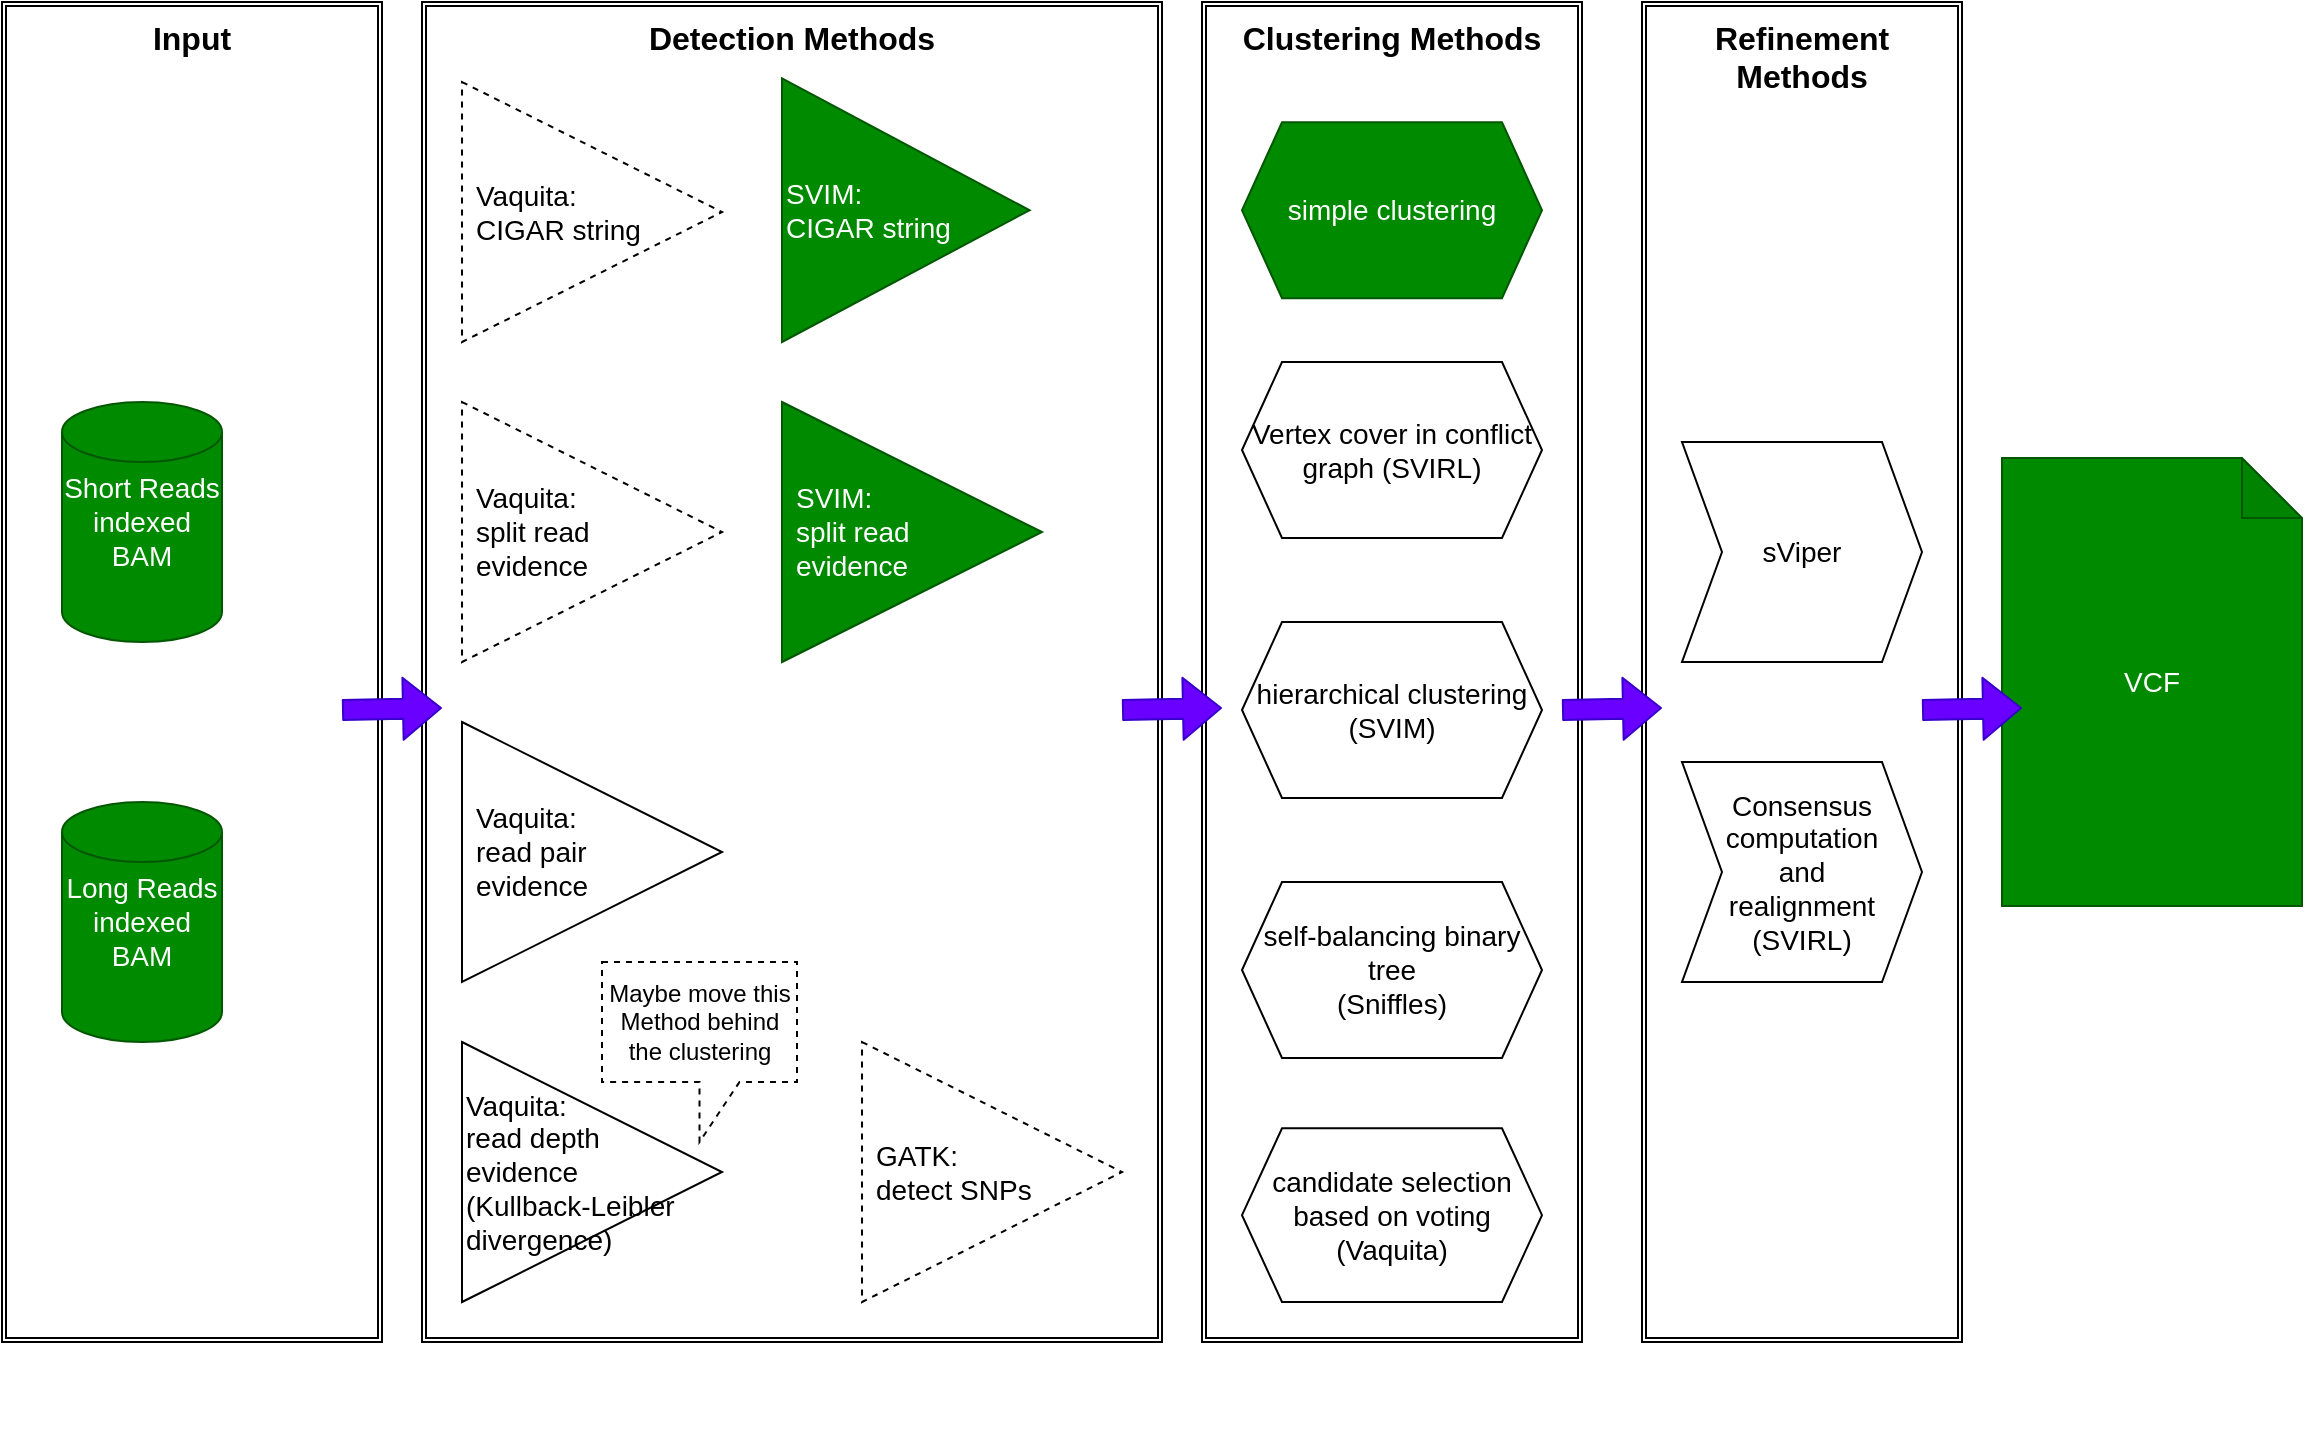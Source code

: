 <mxfile version="14.2.4" type="embed">
    <diagram id="atYmXtPYCr8DxYAoy277" name="Page-1">
        <mxGraphModel dx="1083" dy="704" grid="1" gridSize="10" guides="1" tooltips="1" connect="1" arrows="1" fold="1" page="1" pageScale="1" pageWidth="1169" pageHeight="827" math="0" shadow="0">
            <root>
                <mxCell id="0"/>
                <mxCell id="1" parent="0"/>
                <mxCell id="111" value="&lt;b&gt;&lt;font style=&quot;font-size: 16px&quot;&gt;Input&lt;br&gt;&lt;/font&gt;&lt;/b&gt;" style="shape=ext;double=1;rounded=0;whiteSpace=wrap;html=1;verticalAlign=top;" parent="1" vertex="1">
                    <mxGeometry x="10" y="60" width="190" height="670" as="geometry"/>
                </mxCell>
                <mxCell id="110" value="&lt;b&gt;&lt;font style=&quot;font-size: 16px&quot;&gt;Detection&amp;nbsp;Methods&lt;/font&gt;&lt;/b&gt;" style="shape=ext;double=1;rounded=0;whiteSpace=wrap;html=1;verticalAlign=top;" parent="1" vertex="1">
                    <mxGeometry x="220" y="60" width="370" height="670" as="geometry"/>
                </mxCell>
                <mxCell id="109" value="&lt;b&gt;&lt;font style=&quot;font-size: 16px&quot;&gt;Refinement Methods&lt;/font&gt;&lt;/b&gt;" style="shape=ext;double=1;rounded=0;whiteSpace=wrap;html=1;verticalAlign=top;" parent="1" vertex="1">
                    <mxGeometry x="830" y="60" width="160" height="670" as="geometry"/>
                </mxCell>
                <mxCell id="107" value="&lt;b&gt;&lt;font style=&quot;font-size: 16px&quot;&gt;Clustering Methods&lt;/font&gt;&lt;/b&gt;" style="shape=ext;double=1;rounded=0;whiteSpace=wrap;html=1;verticalAlign=top;" parent="1" vertex="1">
                    <mxGeometry x="610" y="60" width="190" height="670" as="geometry"/>
                </mxCell>
                <mxCell id="20" value="VCF" style="shape=note;whiteSpace=wrap;html=1;backgroundOutline=1;darkOpacity=0.05;fontSize=14;fillColor=#008a00;strokeColor=#005700;fontColor=#ffffff;" parent="1" vertex="1">
                    <mxGeometry x="1010" y="288" width="150" height="224" as="geometry"/>
                </mxCell>
                <mxCell id="44" value="sViper" style="shape=step;perimeter=stepPerimeter;whiteSpace=wrap;html=1;fixedSize=1;labelBackgroundColor=none;fontSize=14;" parent="1" vertex="1">
                    <mxGeometry x="850" y="280" width="120" height="110" as="geometry"/>
                </mxCell>
                <mxCell id="52" value="Consensus computation&lt;br&gt;and&lt;br&gt;realignment (SVIRL)" style="shape=step;perimeter=stepPerimeter;whiteSpace=wrap;html=1;fixedSize=1;labelBackgroundColor=none;fontSize=14;" parent="1" vertex="1">
                    <mxGeometry x="850" y="440" width="120" height="110" as="geometry"/>
                </mxCell>
                <mxCell id="36" value="Vaquita:&lt;br&gt;read pair&lt;br&gt;evidence" style="triangle;whiteSpace=wrap;html=1;fontSize=14;spacingLeft=5;align=left;" parent="1" vertex="1">
                    <mxGeometry x="240" y="419.998" width="130" height="130" as="geometry"/>
                </mxCell>
                <mxCell id="37" value="Vaquita: &lt;br&gt;split read &lt;br&gt;evidence" style="triangle;whiteSpace=wrap;html=1;fontSize=14;spacingLeft=5;align=left;dashed=1;" parent="1" vertex="1">
                    <mxGeometry x="240" y="260.003" width="130" height="130" as="geometry"/>
                </mxCell>
                <mxCell id="74" value="" style="group;" parent="1" vertex="1" connectable="0">
                    <mxGeometry x="630" y="270" width="150" height="440" as="geometry"/>
                </mxCell>
                <mxCell id="39" value="hierarchical clustering&lt;br style=&quot;font-size: 14px;&quot;&gt;(SVIM)" style="shape=hexagon;perimeter=hexagonPerimeter2;whiteSpace=wrap;html=1;fixedSize=1;labelBackgroundColor=none;fontSize=14;" parent="74" vertex="1">
                    <mxGeometry y="100" width="150" height="88" as="geometry"/>
                </mxCell>
                <mxCell id="40" value="self-balancing binary tree&lt;br style=&quot;font-size: 14px;&quot;&gt;(Sniffles)" style="shape=hexagon;perimeter=hexagonPerimeter2;whiteSpace=wrap;html=1;fixedSize=1;labelBackgroundColor=none;fontSize=14;" parent="74" vertex="1">
                    <mxGeometry y="230" width="150" height="88" as="geometry"/>
                </mxCell>
                <mxCell id="41" value="candidate selection based on voting&lt;br&gt;(Vaquita)" style="shape=hexagon;perimeter=hexagonPerimeter2;whiteSpace=wrap;html=1;fixedSize=1;labelBackgroundColor=none;fontSize=14;" parent="74" vertex="1">
                    <mxGeometry y="353.151" width="150" height="86.849" as="geometry"/>
                </mxCell>
                <mxCell id="35" value="Vaquita:&lt;br&gt;read depth&lt;br style=&quot;font-size: 14px&quot;&gt;evidence&lt;br&gt;(Kullback-Leibler divergence)" style="triangle;whiteSpace=wrap;html=1;fontSize=14;labelPosition=center;verticalLabelPosition=middle;align=left;verticalAlign=middle;spacing=2;spacingLeft=0;" parent="1" vertex="1">
                    <mxGeometry x="240" y="580.004" width="130" height="130" as="geometry"/>
                </mxCell>
                <mxCell id="90" value="" style="group" parent="1" vertex="1" connectable="0">
                    <mxGeometry x="40" y="260" width="80" height="520" as="geometry"/>
                </mxCell>
                <mxCell id="16" value="Short Reads indexed BAM" style="shape=cylinder2;whiteSpace=wrap;html=1;boundedLbl=1;backgroundOutline=1;size=15;labelBackgroundColor=none;fontSize=14;fillColor=#008a00;strokeColor=#005700;fontColor=#ffffff;" parent="90" vertex="1">
                    <mxGeometry width="80" height="120" as="geometry"/>
                </mxCell>
                <mxCell id="17" value="Long Reads indexed BAM" style="shape=cylinder2;whiteSpace=wrap;html=1;boundedLbl=1;backgroundOutline=1;size=15;labelBackgroundColor=none;fontSize=14;fillColor=#008a00;strokeColor=#005700;fontColor=#ffffff;" parent="90" vertex="1">
                    <mxGeometry y="200.01" width="80" height="120" as="geometry"/>
                </mxCell>
                <mxCell id="92" value="" style="group;whiteSpace=wrap;html=1;" parent="1" vertex="1" connectable="0">
                    <mxGeometry x="210" y="68.24" width="260" height="191.76" as="geometry"/>
                </mxCell>
                <mxCell id="122" value="Vaquita:&amp;nbsp;&lt;br&gt;CIGAR string" style="triangle;whiteSpace=wrap;html=1;fontSize=14;spacingLeft=5;align=left;dashed=1;" parent="92" vertex="1">
                    <mxGeometry x="30" y="31.763" width="130" height="130" as="geometry"/>
                </mxCell>
                <mxCell id="113" value="SVIM: &lt;br&gt;split read &lt;br&gt;evidence" style="triangle;whiteSpace=wrap;html=1;fontSize=14;spacingLeft=5;align=left;fillColor=#008a00;strokeColor=#005700;fontColor=#ffffff;" parent="1" vertex="1">
                    <mxGeometry x="400" y="260.003" width="130" height="130" as="geometry"/>
                </mxCell>
                <mxCell id="114" value="&lt;font style=&quot;font-size: 14px&quot;&gt;SVIM:&lt;br&gt;CIGAR string&lt;/font&gt;" style="triangle;whiteSpace=wrap;html=1;fontSize=14;spacingLeft=0;align=left;fillColor=#008a00;strokeColor=#005700;fontColor=#ffffff;" parent="1" vertex="1">
                    <mxGeometry x="400" y="98.24" width="123.81" height="131.76" as="geometry"/>
                </mxCell>
                <mxCell id="115" value="Maybe move this Method behind the clustering" style="shape=callout;whiteSpace=wrap;html=1;perimeter=calloutPerimeter;dashed=1;" parent="1" vertex="1">
                    <mxGeometry x="310" y="540" width="97.5" height="90" as="geometry"/>
                </mxCell>
                <mxCell id="116" value="simple clustering" style="shape=hexagon;perimeter=hexagonPerimeter2;whiteSpace=wrap;html=1;fixedSize=1;labelBackgroundColor=none;fontSize=14;fillColor=#008a00;strokeColor=#005700;fontColor=#ffffff;" parent="1" vertex="1">
                    <mxGeometry x="630" y="120.12" width="150" height="88" as="geometry"/>
                </mxCell>
                <mxCell id="117" value="GATK:&lt;br&gt;detect SNPs" style="triangle;whiteSpace=wrap;html=1;fontSize=14;spacingLeft=5;align=left;dashed=1;" parent="1" vertex="1">
                    <mxGeometry x="440" y="580.003" width="130" height="130" as="geometry"/>
                </mxCell>
                <mxCell id="118" value="" style="shape=flexArrow;endArrow=classic;html=1;fillColor=#6a00ff;strokeColor=#3700CC;" parent="1" edge="1">
                    <mxGeometry width="50" height="50" relative="1" as="geometry">
                        <mxPoint x="180" y="414" as="sourcePoint"/>
                        <mxPoint x="230" y="413" as="targetPoint"/>
                    </mxGeometry>
                </mxCell>
                <mxCell id="119" value="" style="shape=flexArrow;endArrow=classic;html=1;fillColor=#6a00ff;strokeColor=#3700CC;" parent="1" edge="1">
                    <mxGeometry width="50" height="50" relative="1" as="geometry">
                        <mxPoint x="570" y="414" as="sourcePoint"/>
                        <mxPoint x="620" y="413" as="targetPoint"/>
                    </mxGeometry>
                </mxCell>
                <mxCell id="120" value="" style="shape=flexArrow;endArrow=classic;html=1;fillColor=#6a00ff;strokeColor=#3700CC;" parent="1" edge="1">
                    <mxGeometry width="50" height="50" relative="1" as="geometry">
                        <mxPoint x="790" y="414" as="sourcePoint"/>
                        <mxPoint x="840" y="413" as="targetPoint"/>
                    </mxGeometry>
                </mxCell>
                <mxCell id="121" value="" style="shape=flexArrow;endArrow=classic;html=1;fillColor=#6a00ff;strokeColor=#3700CC;" parent="1" edge="1">
                    <mxGeometry width="50" height="50" relative="1" as="geometry">
                        <mxPoint x="970" y="414" as="sourcePoint"/>
                        <mxPoint x="1020" y="413" as="targetPoint"/>
                    </mxGeometry>
                </mxCell>
                <mxCell id="123" value="Vertex cover in conflict graph (SVIRL)" style="shape=hexagon;perimeter=hexagonPerimeter2;whiteSpace=wrap;html=1;fixedSize=1;labelBackgroundColor=none;fontSize=14;" parent="1" vertex="1">
                    <mxGeometry x="630" y="240" width="150" height="88" as="geometry"/>
                </mxCell>
            </root>
        </mxGraphModel>
    </diagram>
</mxfile>
